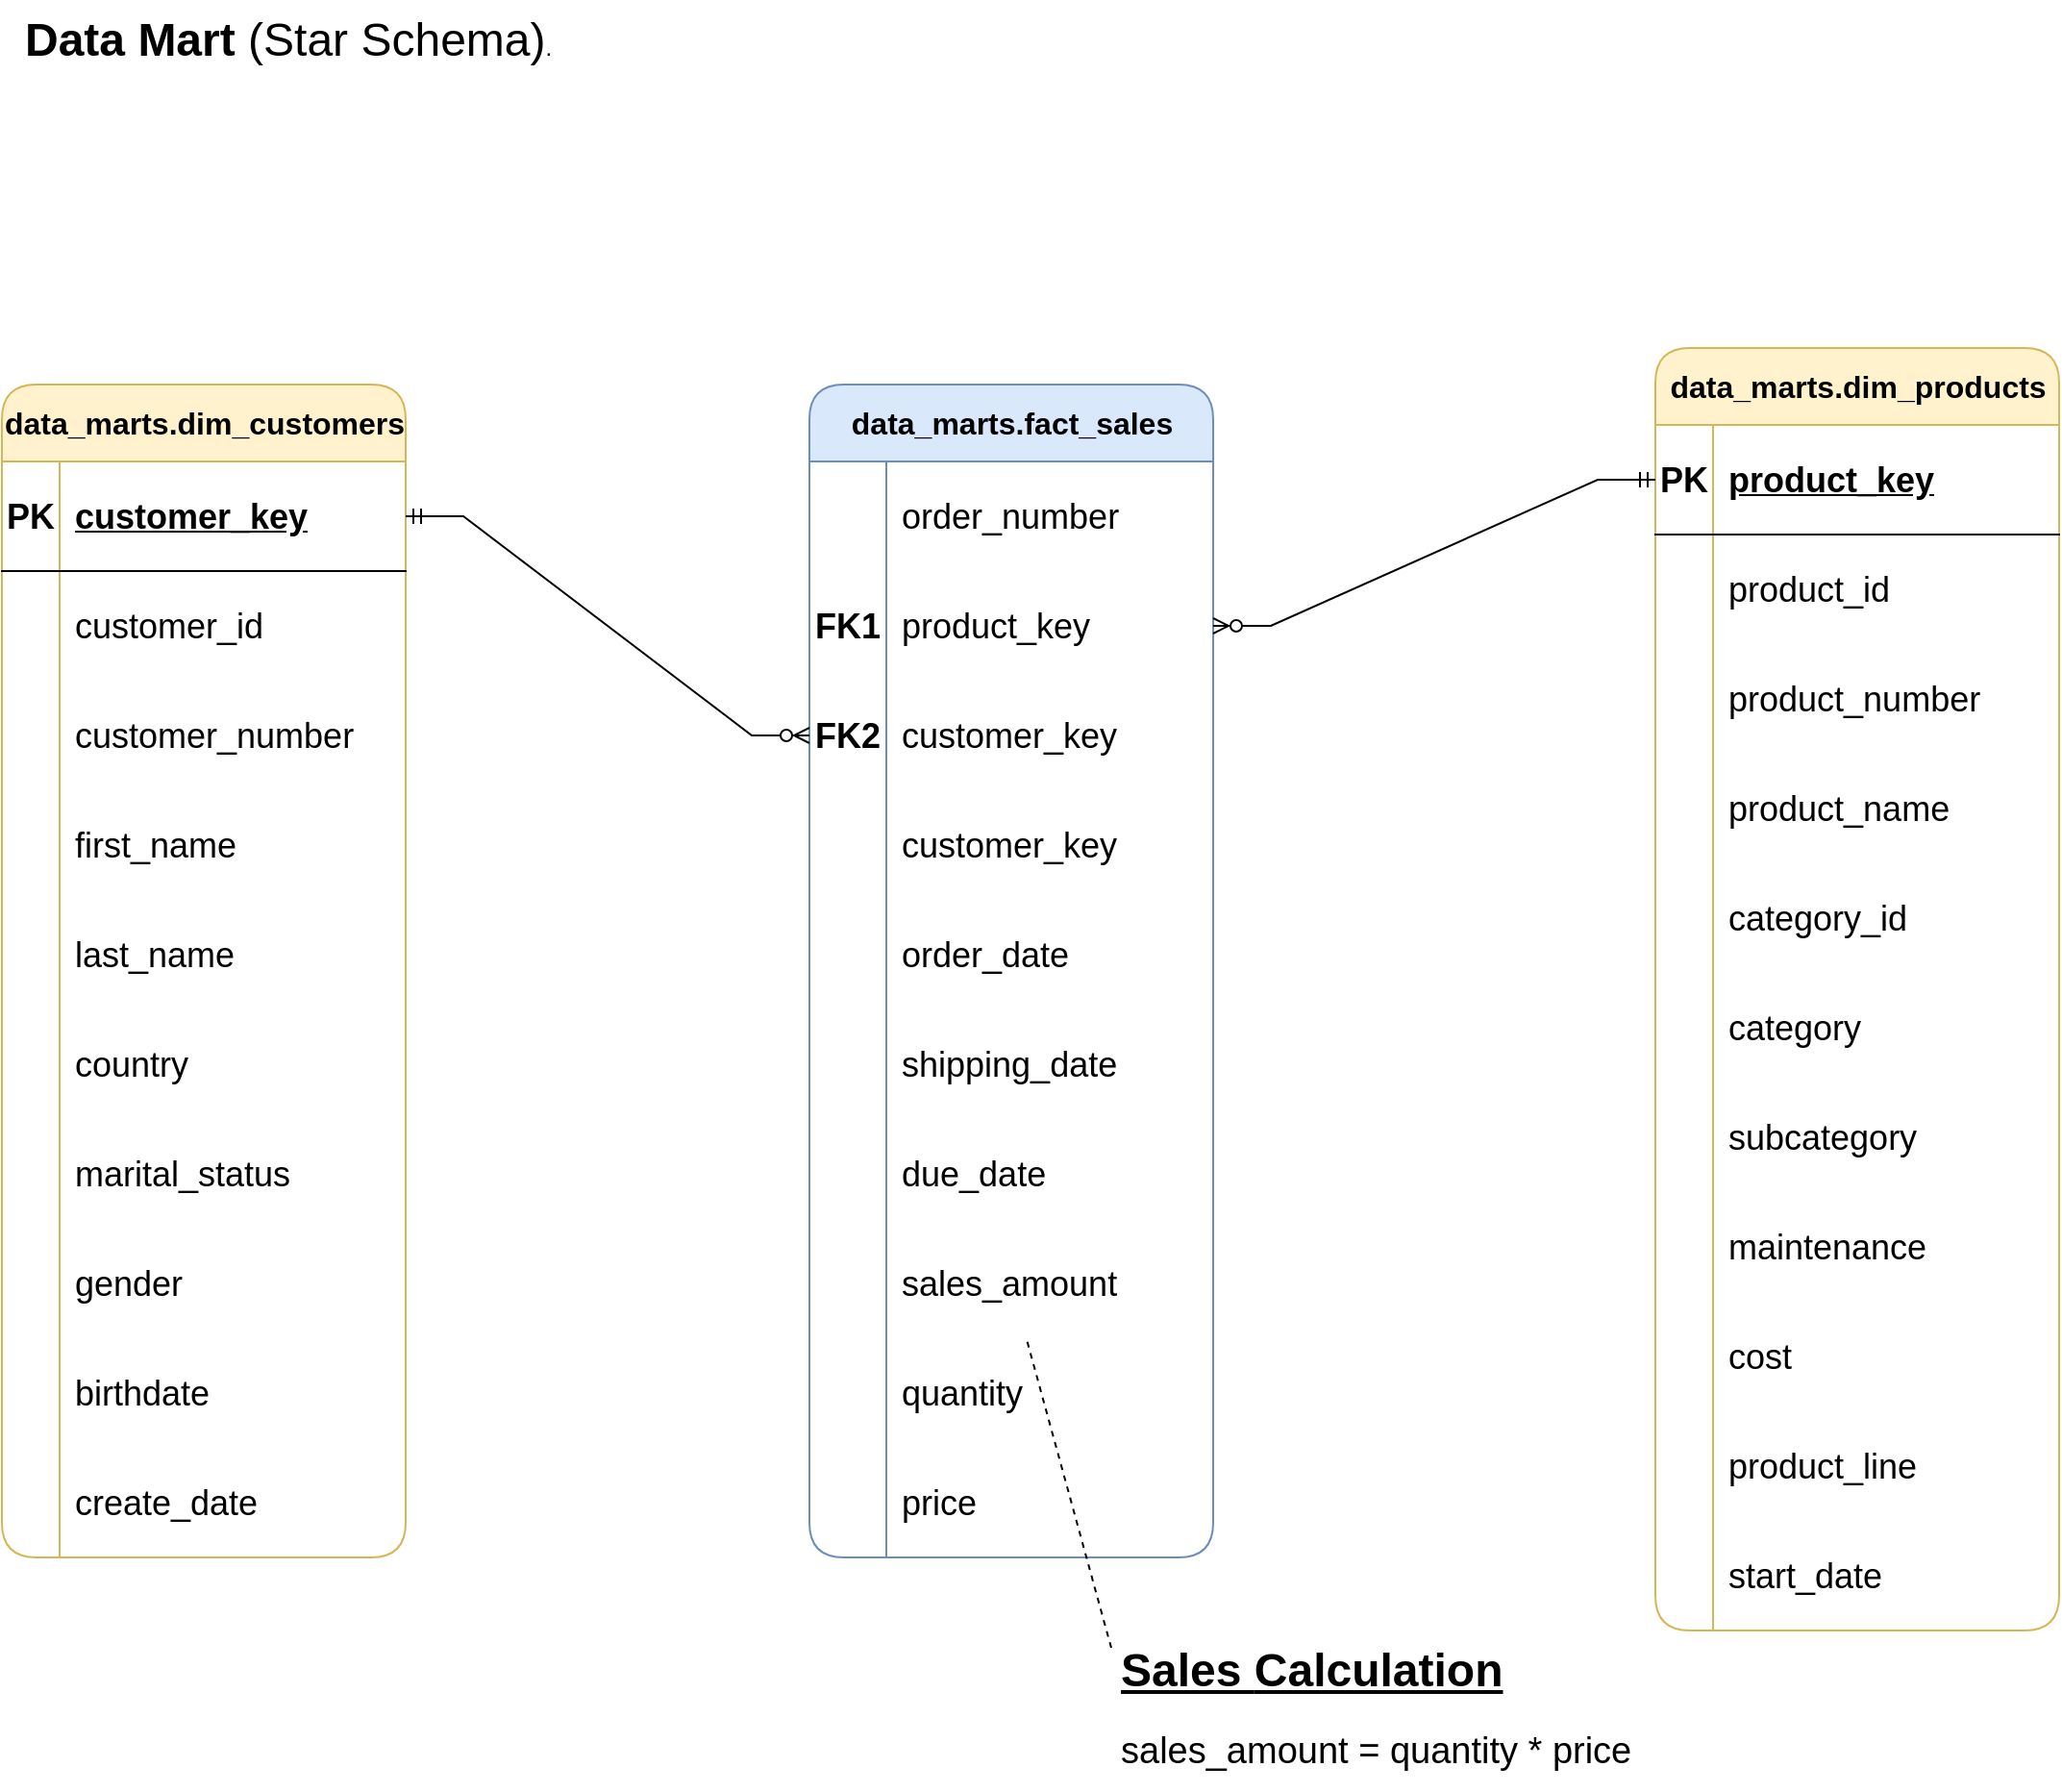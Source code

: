 <mxfile version="28.2.0">
  <diagram name="第 1 页" id="4y46bH7BW1ni8GKpfLSY">
    <mxGraphModel dx="1251" dy="877" grid="1" gridSize="10" guides="1" tooltips="1" connect="1" arrows="1" fold="1" page="1" pageScale="1" pageWidth="827" pageHeight="1169" math="0" shadow="0">
      <root>
        <mxCell id="0" />
        <mxCell id="1" parent="0" />
        <mxCell id="xP0J5QCs3ymMV6g720Ug-1" value="&lt;h1 style=&quot;margin-top: 0px;&quot;&gt;Data Mart &lt;span style=&quot;font-weight: normal;&quot;&gt;(Star Schema)&lt;/span&gt;&lt;span style=&quot;background-color: transparent; color: light-dark(rgb(0, 0, 0), rgb(255, 255, 255)); font-size: 12px; font-weight: normal;&quot;&gt;.&lt;/span&gt;&lt;/h1&gt;" style="text;html=1;whiteSpace=wrap;overflow=hidden;rounded=0;" vertex="1" parent="1">
          <mxGeometry x="100" y="70" width="290" height="40" as="geometry" />
        </mxCell>
        <mxCell id="xP0J5QCs3ymMV6g720Ug-16" value="data_marts.dim_customers" style="shape=table;startSize=40;container=1;collapsible=1;childLayout=tableLayout;fixedRows=1;rowLines=0;fontStyle=1;align=center;resizeLast=1;html=1;fillColor=#fff2cc;strokeColor=#d6b656;rounded=1;fontSize=16;" vertex="1" parent="1">
          <mxGeometry x="90" y="270" width="210" height="610" as="geometry" />
        </mxCell>
        <mxCell id="xP0J5QCs3ymMV6g720Ug-17" value="" style="shape=tableRow;horizontal=0;startSize=0;swimlaneHead=0;swimlaneBody=0;fillColor=none;collapsible=0;dropTarget=0;points=[[0,0.5],[1,0.5]];portConstraint=eastwest;top=0;left=0;right=0;bottom=1;fontSize=18;" vertex="1" parent="xP0J5QCs3ymMV6g720Ug-16">
          <mxGeometry y="40" width="210" height="57" as="geometry" />
        </mxCell>
        <mxCell id="xP0J5QCs3ymMV6g720Ug-18" value="PK" style="shape=partialRectangle;connectable=0;fillColor=none;top=0;left=0;bottom=0;right=0;fontStyle=1;overflow=hidden;whiteSpace=wrap;html=1;fontSize=18;" vertex="1" parent="xP0J5QCs3ymMV6g720Ug-17">
          <mxGeometry width="30" height="57" as="geometry">
            <mxRectangle width="30" height="57" as="alternateBounds" />
          </mxGeometry>
        </mxCell>
        <mxCell id="xP0J5QCs3ymMV6g720Ug-19" value="customer_key" style="shape=partialRectangle;connectable=0;fillColor=none;top=0;left=0;bottom=0;right=0;align=left;spacingLeft=6;fontStyle=5;overflow=hidden;whiteSpace=wrap;html=1;fontSize=18;" vertex="1" parent="xP0J5QCs3ymMV6g720Ug-17">
          <mxGeometry x="30" width="180" height="57" as="geometry">
            <mxRectangle width="180" height="57" as="alternateBounds" />
          </mxGeometry>
        </mxCell>
        <mxCell id="xP0J5QCs3ymMV6g720Ug-20" value="" style="shape=tableRow;horizontal=0;startSize=0;swimlaneHead=0;swimlaneBody=0;fillColor=none;collapsible=0;dropTarget=0;points=[[0,0.5],[1,0.5]];portConstraint=eastwest;top=0;left=0;right=0;bottom=0;fontSize=18;" vertex="1" parent="xP0J5QCs3ymMV6g720Ug-16">
          <mxGeometry y="97" width="210" height="57" as="geometry" />
        </mxCell>
        <mxCell id="xP0J5QCs3ymMV6g720Ug-21" value="" style="shape=partialRectangle;connectable=0;fillColor=none;top=0;left=0;bottom=0;right=0;editable=1;overflow=hidden;whiteSpace=wrap;html=1;fontSize=18;" vertex="1" parent="xP0J5QCs3ymMV6g720Ug-20">
          <mxGeometry width="30" height="57" as="geometry">
            <mxRectangle width="30" height="57" as="alternateBounds" />
          </mxGeometry>
        </mxCell>
        <mxCell id="xP0J5QCs3ymMV6g720Ug-22" value="customer_id" style="shape=partialRectangle;connectable=0;fillColor=none;top=0;left=0;bottom=0;right=0;align=left;spacingLeft=6;overflow=hidden;whiteSpace=wrap;html=1;fontSize=18;" vertex="1" parent="xP0J5QCs3ymMV6g720Ug-20">
          <mxGeometry x="30" width="180" height="57" as="geometry">
            <mxRectangle width="180" height="57" as="alternateBounds" />
          </mxGeometry>
        </mxCell>
        <mxCell id="xP0J5QCs3ymMV6g720Ug-23" value="" style="shape=tableRow;horizontal=0;startSize=0;swimlaneHead=0;swimlaneBody=0;fillColor=none;collapsible=0;dropTarget=0;points=[[0,0.5],[1,0.5]];portConstraint=eastwest;top=0;left=0;right=0;bottom=0;fontSize=18;" vertex="1" parent="xP0J5QCs3ymMV6g720Ug-16">
          <mxGeometry y="154" width="210" height="57" as="geometry" />
        </mxCell>
        <mxCell id="xP0J5QCs3ymMV6g720Ug-24" value="" style="shape=partialRectangle;connectable=0;fillColor=none;top=0;left=0;bottom=0;right=0;editable=1;overflow=hidden;whiteSpace=wrap;html=1;fontSize=18;" vertex="1" parent="xP0J5QCs3ymMV6g720Ug-23">
          <mxGeometry width="30" height="57" as="geometry">
            <mxRectangle width="30" height="57" as="alternateBounds" />
          </mxGeometry>
        </mxCell>
        <mxCell id="xP0J5QCs3ymMV6g720Ug-25" value="customer_number" style="shape=partialRectangle;connectable=0;fillColor=none;top=0;left=0;bottom=0;right=0;align=left;spacingLeft=6;overflow=hidden;whiteSpace=wrap;html=1;fontSize=18;" vertex="1" parent="xP0J5QCs3ymMV6g720Ug-23">
          <mxGeometry x="30" width="180" height="57" as="geometry">
            <mxRectangle width="180" height="57" as="alternateBounds" />
          </mxGeometry>
        </mxCell>
        <mxCell id="xP0J5QCs3ymMV6g720Ug-26" value="" style="shape=tableRow;horizontal=0;startSize=0;swimlaneHead=0;swimlaneBody=0;fillColor=none;collapsible=0;dropTarget=0;points=[[0,0.5],[1,0.5]];portConstraint=eastwest;top=0;left=0;right=0;bottom=0;fontSize=18;" vertex="1" parent="xP0J5QCs3ymMV6g720Ug-16">
          <mxGeometry y="211" width="210" height="57" as="geometry" />
        </mxCell>
        <mxCell id="xP0J5QCs3ymMV6g720Ug-27" value="" style="shape=partialRectangle;connectable=0;fillColor=none;top=0;left=0;bottom=0;right=0;editable=1;overflow=hidden;whiteSpace=wrap;html=1;fontSize=18;" vertex="1" parent="xP0J5QCs3ymMV6g720Ug-26">
          <mxGeometry width="30" height="57" as="geometry">
            <mxRectangle width="30" height="57" as="alternateBounds" />
          </mxGeometry>
        </mxCell>
        <mxCell id="xP0J5QCs3ymMV6g720Ug-28" value="first_name" style="shape=partialRectangle;connectable=0;fillColor=none;top=0;left=0;bottom=0;right=0;align=left;spacingLeft=6;overflow=hidden;whiteSpace=wrap;html=1;fontSize=18;" vertex="1" parent="xP0J5QCs3ymMV6g720Ug-26">
          <mxGeometry x="30" width="180" height="57" as="geometry">
            <mxRectangle width="180" height="57" as="alternateBounds" />
          </mxGeometry>
        </mxCell>
        <mxCell id="xP0J5QCs3ymMV6g720Ug-29" value="" style="shape=tableRow;horizontal=0;startSize=0;swimlaneHead=0;swimlaneBody=0;fillColor=none;collapsible=0;dropTarget=0;points=[[0,0.5],[1,0.5]];portConstraint=eastwest;top=0;left=0;right=0;bottom=0;fontSize=18;" vertex="1" parent="xP0J5QCs3ymMV6g720Ug-16">
          <mxGeometry y="268" width="210" height="57" as="geometry" />
        </mxCell>
        <mxCell id="xP0J5QCs3ymMV6g720Ug-30" value="" style="shape=partialRectangle;connectable=0;fillColor=none;top=0;left=0;bottom=0;right=0;editable=1;overflow=hidden;whiteSpace=wrap;html=1;fontSize=18;" vertex="1" parent="xP0J5QCs3ymMV6g720Ug-29">
          <mxGeometry width="30" height="57" as="geometry">
            <mxRectangle width="30" height="57" as="alternateBounds" />
          </mxGeometry>
        </mxCell>
        <mxCell id="xP0J5QCs3ymMV6g720Ug-31" value="last_name" style="shape=partialRectangle;connectable=0;fillColor=none;top=0;left=0;bottom=0;right=0;align=left;spacingLeft=6;overflow=hidden;whiteSpace=wrap;html=1;fontSize=18;" vertex="1" parent="xP0J5QCs3ymMV6g720Ug-29">
          <mxGeometry x="30" width="180" height="57" as="geometry">
            <mxRectangle width="180" height="57" as="alternateBounds" />
          </mxGeometry>
        </mxCell>
        <mxCell id="xP0J5QCs3ymMV6g720Ug-32" value="" style="shape=tableRow;horizontal=0;startSize=0;swimlaneHead=0;swimlaneBody=0;fillColor=none;collapsible=0;dropTarget=0;points=[[0,0.5],[1,0.5]];portConstraint=eastwest;top=0;left=0;right=0;bottom=0;fontSize=18;" vertex="1" parent="xP0J5QCs3ymMV6g720Ug-16">
          <mxGeometry y="325" width="210" height="57" as="geometry" />
        </mxCell>
        <mxCell id="xP0J5QCs3ymMV6g720Ug-33" value="" style="shape=partialRectangle;connectable=0;fillColor=none;top=0;left=0;bottom=0;right=0;editable=1;overflow=hidden;whiteSpace=wrap;html=1;fontSize=18;" vertex="1" parent="xP0J5QCs3ymMV6g720Ug-32">
          <mxGeometry width="30" height="57" as="geometry">
            <mxRectangle width="30" height="57" as="alternateBounds" />
          </mxGeometry>
        </mxCell>
        <mxCell id="xP0J5QCs3ymMV6g720Ug-34" value="country" style="shape=partialRectangle;connectable=0;fillColor=none;top=0;left=0;bottom=0;right=0;align=left;spacingLeft=6;overflow=hidden;whiteSpace=wrap;html=1;fontSize=18;" vertex="1" parent="xP0J5QCs3ymMV6g720Ug-32">
          <mxGeometry x="30" width="180" height="57" as="geometry">
            <mxRectangle width="180" height="57" as="alternateBounds" />
          </mxGeometry>
        </mxCell>
        <mxCell id="xP0J5QCs3ymMV6g720Ug-35" value="" style="shape=tableRow;horizontal=0;startSize=0;swimlaneHead=0;swimlaneBody=0;fillColor=none;collapsible=0;dropTarget=0;points=[[0,0.5],[1,0.5]];portConstraint=eastwest;top=0;left=0;right=0;bottom=0;fontSize=18;" vertex="1" parent="xP0J5QCs3ymMV6g720Ug-16">
          <mxGeometry y="382" width="210" height="57" as="geometry" />
        </mxCell>
        <mxCell id="xP0J5QCs3ymMV6g720Ug-36" value="" style="shape=partialRectangle;connectable=0;fillColor=none;top=0;left=0;bottom=0;right=0;editable=1;overflow=hidden;whiteSpace=wrap;html=1;fontSize=18;" vertex="1" parent="xP0J5QCs3ymMV6g720Ug-35">
          <mxGeometry width="30" height="57" as="geometry">
            <mxRectangle width="30" height="57" as="alternateBounds" />
          </mxGeometry>
        </mxCell>
        <mxCell id="xP0J5QCs3ymMV6g720Ug-37" value="marital_status" style="shape=partialRectangle;connectable=0;fillColor=none;top=0;left=0;bottom=0;right=0;align=left;spacingLeft=6;overflow=hidden;whiteSpace=wrap;html=1;fontSize=18;" vertex="1" parent="xP0J5QCs3ymMV6g720Ug-35">
          <mxGeometry x="30" width="180" height="57" as="geometry">
            <mxRectangle width="180" height="57" as="alternateBounds" />
          </mxGeometry>
        </mxCell>
        <mxCell id="xP0J5QCs3ymMV6g720Ug-38" value="" style="shape=tableRow;horizontal=0;startSize=0;swimlaneHead=0;swimlaneBody=0;fillColor=none;collapsible=0;dropTarget=0;points=[[0,0.5],[1,0.5]];portConstraint=eastwest;top=0;left=0;right=0;bottom=0;fontSize=18;" vertex="1" parent="xP0J5QCs3ymMV6g720Ug-16">
          <mxGeometry y="439" width="210" height="57" as="geometry" />
        </mxCell>
        <mxCell id="xP0J5QCs3ymMV6g720Ug-39" value="" style="shape=partialRectangle;connectable=0;fillColor=none;top=0;left=0;bottom=0;right=0;editable=1;overflow=hidden;whiteSpace=wrap;html=1;fontSize=18;" vertex="1" parent="xP0J5QCs3ymMV6g720Ug-38">
          <mxGeometry width="30" height="57" as="geometry">
            <mxRectangle width="30" height="57" as="alternateBounds" />
          </mxGeometry>
        </mxCell>
        <mxCell id="xP0J5QCs3ymMV6g720Ug-40" value="gender" style="shape=partialRectangle;connectable=0;fillColor=none;top=0;left=0;bottom=0;right=0;align=left;spacingLeft=6;overflow=hidden;whiteSpace=wrap;html=1;fontSize=18;" vertex="1" parent="xP0J5QCs3ymMV6g720Ug-38">
          <mxGeometry x="30" width="180" height="57" as="geometry">
            <mxRectangle width="180" height="57" as="alternateBounds" />
          </mxGeometry>
        </mxCell>
        <mxCell id="xP0J5QCs3ymMV6g720Ug-41" value="" style="shape=tableRow;horizontal=0;startSize=0;swimlaneHead=0;swimlaneBody=0;fillColor=none;collapsible=0;dropTarget=0;points=[[0,0.5],[1,0.5]];portConstraint=eastwest;top=0;left=0;right=0;bottom=0;fontSize=18;" vertex="1" parent="xP0J5QCs3ymMV6g720Ug-16">
          <mxGeometry y="496" width="210" height="57" as="geometry" />
        </mxCell>
        <mxCell id="xP0J5QCs3ymMV6g720Ug-42" value="" style="shape=partialRectangle;connectable=0;fillColor=none;top=0;left=0;bottom=0;right=0;editable=1;overflow=hidden;whiteSpace=wrap;html=1;fontSize=18;" vertex="1" parent="xP0J5QCs3ymMV6g720Ug-41">
          <mxGeometry width="30" height="57" as="geometry">
            <mxRectangle width="30" height="57" as="alternateBounds" />
          </mxGeometry>
        </mxCell>
        <mxCell id="xP0J5QCs3ymMV6g720Ug-43" value="birthdate" style="shape=partialRectangle;connectable=0;fillColor=none;top=0;left=0;bottom=0;right=0;align=left;spacingLeft=6;overflow=hidden;whiteSpace=wrap;html=1;fontSize=18;" vertex="1" parent="xP0J5QCs3ymMV6g720Ug-41">
          <mxGeometry x="30" width="180" height="57" as="geometry">
            <mxRectangle width="180" height="57" as="alternateBounds" />
          </mxGeometry>
        </mxCell>
        <mxCell id="xP0J5QCs3ymMV6g720Ug-44" value="" style="shape=tableRow;horizontal=0;startSize=0;swimlaneHead=0;swimlaneBody=0;fillColor=none;collapsible=0;dropTarget=0;points=[[0,0.5],[1,0.5]];portConstraint=eastwest;top=0;left=0;right=0;bottom=0;fontSize=18;" vertex="1" parent="xP0J5QCs3ymMV6g720Ug-16">
          <mxGeometry y="553" width="210" height="57" as="geometry" />
        </mxCell>
        <mxCell id="xP0J5QCs3ymMV6g720Ug-45" value="" style="shape=partialRectangle;connectable=0;fillColor=none;top=0;left=0;bottom=0;right=0;editable=1;overflow=hidden;whiteSpace=wrap;html=1;fontSize=18;" vertex="1" parent="xP0J5QCs3ymMV6g720Ug-44">
          <mxGeometry width="30" height="57" as="geometry">
            <mxRectangle width="30" height="57" as="alternateBounds" />
          </mxGeometry>
        </mxCell>
        <mxCell id="xP0J5QCs3ymMV6g720Ug-46" value="create_date" style="shape=partialRectangle;connectable=0;fillColor=none;top=0;left=0;bottom=0;right=0;align=left;spacingLeft=6;overflow=hidden;whiteSpace=wrap;html=1;fontSize=18;" vertex="1" parent="xP0J5QCs3ymMV6g720Ug-44">
          <mxGeometry x="30" width="180" height="57" as="geometry">
            <mxRectangle width="180" height="57" as="alternateBounds" />
          </mxGeometry>
        </mxCell>
        <mxCell id="xP0J5QCs3ymMV6g720Ug-47" value="data_marts.dim_products" style="shape=table;startSize=40;container=1;collapsible=1;childLayout=tableLayout;fixedRows=1;rowLines=0;fontStyle=1;align=center;resizeLast=1;html=1;fillColor=#fff2cc;strokeColor=#d6b656;rounded=1;fontSize=16;" vertex="1" parent="1">
          <mxGeometry x="950" y="251" width="210" height="667" as="geometry" />
        </mxCell>
        <mxCell id="xP0J5QCs3ymMV6g720Ug-48" value="" style="shape=tableRow;horizontal=0;startSize=0;swimlaneHead=0;swimlaneBody=0;fillColor=none;collapsible=0;dropTarget=0;points=[[0,0.5],[1,0.5]];portConstraint=eastwest;top=0;left=0;right=0;bottom=1;fontSize=18;" vertex="1" parent="xP0J5QCs3ymMV6g720Ug-47">
          <mxGeometry y="40" width="210" height="57" as="geometry" />
        </mxCell>
        <mxCell id="xP0J5QCs3ymMV6g720Ug-49" value="PK" style="shape=partialRectangle;connectable=0;fillColor=none;top=0;left=0;bottom=0;right=0;fontStyle=1;overflow=hidden;whiteSpace=wrap;html=1;fontSize=18;" vertex="1" parent="xP0J5QCs3ymMV6g720Ug-48">
          <mxGeometry width="30" height="57" as="geometry">
            <mxRectangle width="30" height="57" as="alternateBounds" />
          </mxGeometry>
        </mxCell>
        <mxCell id="xP0J5QCs3ymMV6g720Ug-50" value="product_key" style="shape=partialRectangle;connectable=0;fillColor=none;top=0;left=0;bottom=0;right=0;align=left;spacingLeft=6;fontStyle=5;overflow=hidden;whiteSpace=wrap;html=1;fontSize=18;" vertex="1" parent="xP0J5QCs3ymMV6g720Ug-48">
          <mxGeometry x="30" width="180" height="57" as="geometry">
            <mxRectangle width="180" height="57" as="alternateBounds" />
          </mxGeometry>
        </mxCell>
        <mxCell id="xP0J5QCs3ymMV6g720Ug-51" value="" style="shape=tableRow;horizontal=0;startSize=0;swimlaneHead=0;swimlaneBody=0;fillColor=none;collapsible=0;dropTarget=0;points=[[0,0.5],[1,0.5]];portConstraint=eastwest;top=0;left=0;right=0;bottom=0;fontSize=18;" vertex="1" parent="xP0J5QCs3ymMV6g720Ug-47">
          <mxGeometry y="97" width="210" height="57" as="geometry" />
        </mxCell>
        <mxCell id="xP0J5QCs3ymMV6g720Ug-52" value="" style="shape=partialRectangle;connectable=0;fillColor=none;top=0;left=0;bottom=0;right=0;editable=1;overflow=hidden;whiteSpace=wrap;html=1;fontSize=18;" vertex="1" parent="xP0J5QCs3ymMV6g720Ug-51">
          <mxGeometry width="30" height="57" as="geometry">
            <mxRectangle width="30" height="57" as="alternateBounds" />
          </mxGeometry>
        </mxCell>
        <mxCell id="xP0J5QCs3ymMV6g720Ug-53" value="product_id" style="shape=partialRectangle;connectable=0;fillColor=none;top=0;left=0;bottom=0;right=0;align=left;spacingLeft=6;overflow=hidden;whiteSpace=wrap;html=1;fontSize=18;" vertex="1" parent="xP0J5QCs3ymMV6g720Ug-51">
          <mxGeometry x="30" width="180" height="57" as="geometry">
            <mxRectangle width="180" height="57" as="alternateBounds" />
          </mxGeometry>
        </mxCell>
        <mxCell id="xP0J5QCs3ymMV6g720Ug-54" value="" style="shape=tableRow;horizontal=0;startSize=0;swimlaneHead=0;swimlaneBody=0;fillColor=none;collapsible=0;dropTarget=0;points=[[0,0.5],[1,0.5]];portConstraint=eastwest;top=0;left=0;right=0;bottom=0;fontSize=18;" vertex="1" parent="xP0J5QCs3ymMV6g720Ug-47">
          <mxGeometry y="154" width="210" height="57" as="geometry" />
        </mxCell>
        <mxCell id="xP0J5QCs3ymMV6g720Ug-55" value="" style="shape=partialRectangle;connectable=0;fillColor=none;top=0;left=0;bottom=0;right=0;editable=1;overflow=hidden;whiteSpace=wrap;html=1;fontSize=18;" vertex="1" parent="xP0J5QCs3ymMV6g720Ug-54">
          <mxGeometry width="30" height="57" as="geometry">
            <mxRectangle width="30" height="57" as="alternateBounds" />
          </mxGeometry>
        </mxCell>
        <mxCell id="xP0J5QCs3ymMV6g720Ug-56" value="product_number" style="shape=partialRectangle;connectable=0;fillColor=none;top=0;left=0;bottom=0;right=0;align=left;spacingLeft=6;overflow=hidden;whiteSpace=wrap;html=1;fontSize=18;" vertex="1" parent="xP0J5QCs3ymMV6g720Ug-54">
          <mxGeometry x="30" width="180" height="57" as="geometry">
            <mxRectangle width="180" height="57" as="alternateBounds" />
          </mxGeometry>
        </mxCell>
        <mxCell id="xP0J5QCs3ymMV6g720Ug-57" value="" style="shape=tableRow;horizontal=0;startSize=0;swimlaneHead=0;swimlaneBody=0;fillColor=none;collapsible=0;dropTarget=0;points=[[0,0.5],[1,0.5]];portConstraint=eastwest;top=0;left=0;right=0;bottom=0;fontSize=18;" vertex="1" parent="xP0J5QCs3ymMV6g720Ug-47">
          <mxGeometry y="211" width="210" height="57" as="geometry" />
        </mxCell>
        <mxCell id="xP0J5QCs3ymMV6g720Ug-58" value="" style="shape=partialRectangle;connectable=0;fillColor=none;top=0;left=0;bottom=0;right=0;editable=1;overflow=hidden;whiteSpace=wrap;html=1;fontSize=18;" vertex="1" parent="xP0J5QCs3ymMV6g720Ug-57">
          <mxGeometry width="30" height="57" as="geometry">
            <mxRectangle width="30" height="57" as="alternateBounds" />
          </mxGeometry>
        </mxCell>
        <mxCell id="xP0J5QCs3ymMV6g720Ug-59" value="product_name" style="shape=partialRectangle;connectable=0;fillColor=none;top=0;left=0;bottom=0;right=0;align=left;spacingLeft=6;overflow=hidden;whiteSpace=wrap;html=1;fontSize=18;" vertex="1" parent="xP0J5QCs3ymMV6g720Ug-57">
          <mxGeometry x="30" width="180" height="57" as="geometry">
            <mxRectangle width="180" height="57" as="alternateBounds" />
          </mxGeometry>
        </mxCell>
        <mxCell id="xP0J5QCs3ymMV6g720Ug-60" value="" style="shape=tableRow;horizontal=0;startSize=0;swimlaneHead=0;swimlaneBody=0;fillColor=none;collapsible=0;dropTarget=0;points=[[0,0.5],[1,0.5]];portConstraint=eastwest;top=0;left=0;right=0;bottom=0;fontSize=18;" vertex="1" parent="xP0J5QCs3ymMV6g720Ug-47">
          <mxGeometry y="268" width="210" height="57" as="geometry" />
        </mxCell>
        <mxCell id="xP0J5QCs3ymMV6g720Ug-61" value="" style="shape=partialRectangle;connectable=0;fillColor=none;top=0;left=0;bottom=0;right=0;editable=1;overflow=hidden;whiteSpace=wrap;html=1;fontSize=18;" vertex="1" parent="xP0J5QCs3ymMV6g720Ug-60">
          <mxGeometry width="30" height="57" as="geometry">
            <mxRectangle width="30" height="57" as="alternateBounds" />
          </mxGeometry>
        </mxCell>
        <mxCell id="xP0J5QCs3ymMV6g720Ug-62" value="category_id" style="shape=partialRectangle;connectable=0;fillColor=none;top=0;left=0;bottom=0;right=0;align=left;spacingLeft=6;overflow=hidden;whiteSpace=wrap;html=1;fontSize=18;" vertex="1" parent="xP0J5QCs3ymMV6g720Ug-60">
          <mxGeometry x="30" width="180" height="57" as="geometry">
            <mxRectangle width="180" height="57" as="alternateBounds" />
          </mxGeometry>
        </mxCell>
        <mxCell id="xP0J5QCs3ymMV6g720Ug-63" value="" style="shape=tableRow;horizontal=0;startSize=0;swimlaneHead=0;swimlaneBody=0;fillColor=none;collapsible=0;dropTarget=0;points=[[0,0.5],[1,0.5]];portConstraint=eastwest;top=0;left=0;right=0;bottom=0;fontSize=18;" vertex="1" parent="xP0J5QCs3ymMV6g720Ug-47">
          <mxGeometry y="325" width="210" height="57" as="geometry" />
        </mxCell>
        <mxCell id="xP0J5QCs3ymMV6g720Ug-64" value="" style="shape=partialRectangle;connectable=0;fillColor=none;top=0;left=0;bottom=0;right=0;editable=1;overflow=hidden;whiteSpace=wrap;html=1;fontSize=18;" vertex="1" parent="xP0J5QCs3ymMV6g720Ug-63">
          <mxGeometry width="30" height="57" as="geometry">
            <mxRectangle width="30" height="57" as="alternateBounds" />
          </mxGeometry>
        </mxCell>
        <mxCell id="xP0J5QCs3ymMV6g720Ug-65" value="category" style="shape=partialRectangle;connectable=0;fillColor=none;top=0;left=0;bottom=0;right=0;align=left;spacingLeft=6;overflow=hidden;whiteSpace=wrap;html=1;fontSize=18;" vertex="1" parent="xP0J5QCs3ymMV6g720Ug-63">
          <mxGeometry x="30" width="180" height="57" as="geometry">
            <mxRectangle width="180" height="57" as="alternateBounds" />
          </mxGeometry>
        </mxCell>
        <mxCell id="xP0J5QCs3ymMV6g720Ug-66" value="" style="shape=tableRow;horizontal=0;startSize=0;swimlaneHead=0;swimlaneBody=0;fillColor=none;collapsible=0;dropTarget=0;points=[[0,0.5],[1,0.5]];portConstraint=eastwest;top=0;left=0;right=0;bottom=0;fontSize=18;" vertex="1" parent="xP0J5QCs3ymMV6g720Ug-47">
          <mxGeometry y="382" width="210" height="57" as="geometry" />
        </mxCell>
        <mxCell id="xP0J5QCs3ymMV6g720Ug-67" value="" style="shape=partialRectangle;connectable=0;fillColor=none;top=0;left=0;bottom=0;right=0;editable=1;overflow=hidden;whiteSpace=wrap;html=1;fontSize=18;" vertex="1" parent="xP0J5QCs3ymMV6g720Ug-66">
          <mxGeometry width="30" height="57" as="geometry">
            <mxRectangle width="30" height="57" as="alternateBounds" />
          </mxGeometry>
        </mxCell>
        <mxCell id="xP0J5QCs3ymMV6g720Ug-68" value="subcategory" style="shape=partialRectangle;connectable=0;fillColor=none;top=0;left=0;bottom=0;right=0;align=left;spacingLeft=6;overflow=hidden;whiteSpace=wrap;html=1;fontSize=18;" vertex="1" parent="xP0J5QCs3ymMV6g720Ug-66">
          <mxGeometry x="30" width="180" height="57" as="geometry">
            <mxRectangle width="180" height="57" as="alternateBounds" />
          </mxGeometry>
        </mxCell>
        <mxCell id="xP0J5QCs3ymMV6g720Ug-69" value="" style="shape=tableRow;horizontal=0;startSize=0;swimlaneHead=0;swimlaneBody=0;fillColor=none;collapsible=0;dropTarget=0;points=[[0,0.5],[1,0.5]];portConstraint=eastwest;top=0;left=0;right=0;bottom=0;fontSize=18;" vertex="1" parent="xP0J5QCs3ymMV6g720Ug-47">
          <mxGeometry y="439" width="210" height="57" as="geometry" />
        </mxCell>
        <mxCell id="xP0J5QCs3ymMV6g720Ug-70" value="" style="shape=partialRectangle;connectable=0;fillColor=none;top=0;left=0;bottom=0;right=0;editable=1;overflow=hidden;whiteSpace=wrap;html=1;fontSize=18;" vertex="1" parent="xP0J5QCs3ymMV6g720Ug-69">
          <mxGeometry width="30" height="57" as="geometry">
            <mxRectangle width="30" height="57" as="alternateBounds" />
          </mxGeometry>
        </mxCell>
        <mxCell id="xP0J5QCs3ymMV6g720Ug-71" value="maintenance" style="shape=partialRectangle;connectable=0;fillColor=none;top=0;left=0;bottom=0;right=0;align=left;spacingLeft=6;overflow=hidden;whiteSpace=wrap;html=1;fontSize=18;" vertex="1" parent="xP0J5QCs3ymMV6g720Ug-69">
          <mxGeometry x="30" width="180" height="57" as="geometry">
            <mxRectangle width="180" height="57" as="alternateBounds" />
          </mxGeometry>
        </mxCell>
        <mxCell id="xP0J5QCs3ymMV6g720Ug-72" value="" style="shape=tableRow;horizontal=0;startSize=0;swimlaneHead=0;swimlaneBody=0;fillColor=none;collapsible=0;dropTarget=0;points=[[0,0.5],[1,0.5]];portConstraint=eastwest;top=0;left=0;right=0;bottom=0;fontSize=18;" vertex="1" parent="xP0J5QCs3ymMV6g720Ug-47">
          <mxGeometry y="496" width="210" height="57" as="geometry" />
        </mxCell>
        <mxCell id="xP0J5QCs3ymMV6g720Ug-73" value="" style="shape=partialRectangle;connectable=0;fillColor=none;top=0;left=0;bottom=0;right=0;editable=1;overflow=hidden;whiteSpace=wrap;html=1;fontSize=18;" vertex="1" parent="xP0J5QCs3ymMV6g720Ug-72">
          <mxGeometry width="30" height="57" as="geometry">
            <mxRectangle width="30" height="57" as="alternateBounds" />
          </mxGeometry>
        </mxCell>
        <mxCell id="xP0J5QCs3ymMV6g720Ug-74" value="cost" style="shape=partialRectangle;connectable=0;fillColor=none;top=0;left=0;bottom=0;right=0;align=left;spacingLeft=6;overflow=hidden;whiteSpace=wrap;html=1;fontSize=18;" vertex="1" parent="xP0J5QCs3ymMV6g720Ug-72">
          <mxGeometry x="30" width="180" height="57" as="geometry">
            <mxRectangle width="180" height="57" as="alternateBounds" />
          </mxGeometry>
        </mxCell>
        <mxCell id="xP0J5QCs3ymMV6g720Ug-75" value="" style="shape=tableRow;horizontal=0;startSize=0;swimlaneHead=0;swimlaneBody=0;fillColor=none;collapsible=0;dropTarget=0;points=[[0,0.5],[1,0.5]];portConstraint=eastwest;top=0;left=0;right=0;bottom=0;fontSize=18;" vertex="1" parent="xP0J5QCs3ymMV6g720Ug-47">
          <mxGeometry y="553" width="210" height="57" as="geometry" />
        </mxCell>
        <mxCell id="xP0J5QCs3ymMV6g720Ug-76" value="" style="shape=partialRectangle;connectable=0;fillColor=none;top=0;left=0;bottom=0;right=0;editable=1;overflow=hidden;whiteSpace=wrap;html=1;fontSize=18;" vertex="1" parent="xP0J5QCs3ymMV6g720Ug-75">
          <mxGeometry width="30" height="57" as="geometry">
            <mxRectangle width="30" height="57" as="alternateBounds" />
          </mxGeometry>
        </mxCell>
        <mxCell id="xP0J5QCs3ymMV6g720Ug-77" value="product_line" style="shape=partialRectangle;connectable=0;fillColor=none;top=0;left=0;bottom=0;right=0;align=left;spacingLeft=6;overflow=hidden;whiteSpace=wrap;html=1;fontSize=18;" vertex="1" parent="xP0J5QCs3ymMV6g720Ug-75">
          <mxGeometry x="30" width="180" height="57" as="geometry">
            <mxRectangle width="180" height="57" as="alternateBounds" />
          </mxGeometry>
        </mxCell>
        <mxCell id="xP0J5QCs3ymMV6g720Ug-109" value="" style="shape=tableRow;horizontal=0;startSize=0;swimlaneHead=0;swimlaneBody=0;fillColor=none;collapsible=0;dropTarget=0;points=[[0,0.5],[1,0.5]];portConstraint=eastwest;top=0;left=0;right=0;bottom=0;fontSize=18;" vertex="1" parent="xP0J5QCs3ymMV6g720Ug-47">
          <mxGeometry y="610" width="210" height="57" as="geometry" />
        </mxCell>
        <mxCell id="xP0J5QCs3ymMV6g720Ug-110" value="" style="shape=partialRectangle;connectable=0;fillColor=none;top=0;left=0;bottom=0;right=0;editable=1;overflow=hidden;whiteSpace=wrap;html=1;fontSize=18;" vertex="1" parent="xP0J5QCs3ymMV6g720Ug-109">
          <mxGeometry width="30" height="57" as="geometry">
            <mxRectangle width="30" height="57" as="alternateBounds" />
          </mxGeometry>
        </mxCell>
        <mxCell id="xP0J5QCs3ymMV6g720Ug-111" value="start_date" style="shape=partialRectangle;connectable=0;fillColor=none;top=0;left=0;bottom=0;right=0;align=left;spacingLeft=6;overflow=hidden;whiteSpace=wrap;html=1;fontSize=18;" vertex="1" parent="xP0J5QCs3ymMV6g720Ug-109">
          <mxGeometry x="30" width="180" height="57" as="geometry">
            <mxRectangle width="180" height="57" as="alternateBounds" />
          </mxGeometry>
        </mxCell>
        <mxCell id="xP0J5QCs3ymMV6g720Ug-112" value="data_marts.fact_sales" style="shape=table;startSize=40;container=1;collapsible=1;childLayout=tableLayout;fixedRows=1;rowLines=0;fontStyle=1;align=center;resizeLast=1;html=1;fillColor=#dae8fc;strokeColor=#6c8ebf;rounded=1;fontSize=16;" vertex="1" parent="1">
          <mxGeometry x="510" y="270" width="210" height="610" as="geometry" />
        </mxCell>
        <mxCell id="xP0J5QCs3ymMV6g720Ug-116" value="" style="shape=tableRow;horizontal=0;startSize=0;swimlaneHead=0;swimlaneBody=0;fillColor=none;collapsible=0;dropTarget=0;points=[[0,0.5],[1,0.5]];portConstraint=eastwest;top=0;left=0;right=0;bottom=0;fontSize=18;" vertex="1" parent="xP0J5QCs3ymMV6g720Ug-112">
          <mxGeometry y="40" width="210" height="57" as="geometry" />
        </mxCell>
        <mxCell id="xP0J5QCs3ymMV6g720Ug-117" value="" style="shape=partialRectangle;connectable=0;fillColor=none;top=0;left=0;bottom=0;right=0;editable=1;overflow=hidden;whiteSpace=wrap;html=1;fontSize=18;" vertex="1" parent="xP0J5QCs3ymMV6g720Ug-116">
          <mxGeometry width="40" height="57" as="geometry">
            <mxRectangle width="40" height="57" as="alternateBounds" />
          </mxGeometry>
        </mxCell>
        <mxCell id="xP0J5QCs3ymMV6g720Ug-118" value="order_number" style="shape=partialRectangle;connectable=0;fillColor=none;top=0;left=0;bottom=0;right=0;align=left;spacingLeft=6;overflow=hidden;whiteSpace=wrap;html=1;fontSize=18;" vertex="1" parent="xP0J5QCs3ymMV6g720Ug-116">
          <mxGeometry x="40" width="170" height="57" as="geometry">
            <mxRectangle width="170" height="57" as="alternateBounds" />
          </mxGeometry>
        </mxCell>
        <mxCell id="xP0J5QCs3ymMV6g720Ug-146" value="" style="shape=tableRow;horizontal=0;startSize=0;swimlaneHead=0;swimlaneBody=0;fillColor=none;collapsible=0;dropTarget=0;points=[[0,0.5],[1,0.5]];portConstraint=eastwest;top=0;left=0;right=0;bottom=0;fontSize=18;" vertex="1" parent="xP0J5QCs3ymMV6g720Ug-112">
          <mxGeometry y="97" width="210" height="57" as="geometry" />
        </mxCell>
        <mxCell id="xP0J5QCs3ymMV6g720Ug-147" value="FK1" style="shape=partialRectangle;connectable=0;fillColor=none;top=0;left=0;bottom=0;right=0;editable=1;overflow=hidden;whiteSpace=wrap;html=1;fontSize=18;fontStyle=1" vertex="1" parent="xP0J5QCs3ymMV6g720Ug-146">
          <mxGeometry width="40" height="57" as="geometry">
            <mxRectangle width="40" height="57" as="alternateBounds" />
          </mxGeometry>
        </mxCell>
        <mxCell id="xP0J5QCs3ymMV6g720Ug-148" value="product_key" style="shape=partialRectangle;connectable=0;fillColor=none;top=0;left=0;bottom=0;right=0;align=left;spacingLeft=6;overflow=hidden;whiteSpace=wrap;html=1;fontSize=18;" vertex="1" parent="xP0J5QCs3ymMV6g720Ug-146">
          <mxGeometry x="40" width="170" height="57" as="geometry">
            <mxRectangle width="170" height="57" as="alternateBounds" />
          </mxGeometry>
        </mxCell>
        <mxCell id="xP0J5QCs3ymMV6g720Ug-119" value="" style="shape=tableRow;horizontal=0;startSize=0;swimlaneHead=0;swimlaneBody=0;fillColor=none;collapsible=0;dropTarget=0;points=[[0,0.5],[1,0.5]];portConstraint=eastwest;top=0;left=0;right=0;bottom=0;fontSize=18;" vertex="1" parent="xP0J5QCs3ymMV6g720Ug-112">
          <mxGeometry y="154" width="210" height="57" as="geometry" />
        </mxCell>
        <mxCell id="xP0J5QCs3ymMV6g720Ug-120" value="FK2" style="shape=partialRectangle;connectable=0;fillColor=none;top=0;left=0;bottom=0;right=0;editable=1;overflow=hidden;whiteSpace=wrap;html=1;fontSize=18;fontStyle=1" vertex="1" parent="xP0J5QCs3ymMV6g720Ug-119">
          <mxGeometry width="40" height="57" as="geometry">
            <mxRectangle width="40" height="57" as="alternateBounds" />
          </mxGeometry>
        </mxCell>
        <mxCell id="xP0J5QCs3ymMV6g720Ug-121" value="customer_key" style="shape=partialRectangle;connectable=0;fillColor=none;top=0;left=0;bottom=0;right=0;align=left;spacingLeft=6;overflow=hidden;whiteSpace=wrap;html=1;fontSize=18;" vertex="1" parent="xP0J5QCs3ymMV6g720Ug-119">
          <mxGeometry x="40" width="170" height="57" as="geometry">
            <mxRectangle width="170" height="57" as="alternateBounds" />
          </mxGeometry>
        </mxCell>
        <mxCell id="xP0J5QCs3ymMV6g720Ug-149" value="" style="shape=tableRow;horizontal=0;startSize=0;swimlaneHead=0;swimlaneBody=0;fillColor=none;collapsible=0;dropTarget=0;points=[[0,0.5],[1,0.5]];portConstraint=eastwest;top=0;left=0;right=0;bottom=0;fontSize=18;" vertex="1" parent="xP0J5QCs3ymMV6g720Ug-112">
          <mxGeometry y="211" width="210" height="57" as="geometry" />
        </mxCell>
        <mxCell id="xP0J5QCs3ymMV6g720Ug-150" value="" style="shape=partialRectangle;connectable=0;fillColor=none;top=0;left=0;bottom=0;right=0;editable=1;overflow=hidden;whiteSpace=wrap;html=1;fontSize=18;" vertex="1" parent="xP0J5QCs3ymMV6g720Ug-149">
          <mxGeometry width="40" height="57" as="geometry">
            <mxRectangle width="40" height="57" as="alternateBounds" />
          </mxGeometry>
        </mxCell>
        <mxCell id="xP0J5QCs3ymMV6g720Ug-151" value="customer_key" style="shape=partialRectangle;connectable=0;fillColor=none;top=0;left=0;bottom=0;right=0;align=left;spacingLeft=6;overflow=hidden;whiteSpace=wrap;html=1;fontSize=18;" vertex="1" parent="xP0J5QCs3ymMV6g720Ug-149">
          <mxGeometry x="40" width="170" height="57" as="geometry">
            <mxRectangle width="170" height="57" as="alternateBounds" />
          </mxGeometry>
        </mxCell>
        <mxCell id="xP0J5QCs3ymMV6g720Ug-122" value="" style="shape=tableRow;horizontal=0;startSize=0;swimlaneHead=0;swimlaneBody=0;fillColor=none;collapsible=0;dropTarget=0;points=[[0,0.5],[1,0.5]];portConstraint=eastwest;top=0;left=0;right=0;bottom=0;fontSize=18;" vertex="1" parent="xP0J5QCs3ymMV6g720Ug-112">
          <mxGeometry y="268" width="210" height="57" as="geometry" />
        </mxCell>
        <mxCell id="xP0J5QCs3ymMV6g720Ug-123" value="" style="shape=partialRectangle;connectable=0;fillColor=none;top=0;left=0;bottom=0;right=0;editable=1;overflow=hidden;whiteSpace=wrap;html=1;fontSize=18;" vertex="1" parent="xP0J5QCs3ymMV6g720Ug-122">
          <mxGeometry width="40" height="57" as="geometry">
            <mxRectangle width="40" height="57" as="alternateBounds" />
          </mxGeometry>
        </mxCell>
        <mxCell id="xP0J5QCs3ymMV6g720Ug-124" value="order_date" style="shape=partialRectangle;connectable=0;fillColor=none;top=0;left=0;bottom=0;right=0;align=left;spacingLeft=6;overflow=hidden;whiteSpace=wrap;html=1;fontSize=18;" vertex="1" parent="xP0J5QCs3ymMV6g720Ug-122">
          <mxGeometry x="40" width="170" height="57" as="geometry">
            <mxRectangle width="170" height="57" as="alternateBounds" />
          </mxGeometry>
        </mxCell>
        <mxCell id="xP0J5QCs3ymMV6g720Ug-125" value="" style="shape=tableRow;horizontal=0;startSize=0;swimlaneHead=0;swimlaneBody=0;fillColor=none;collapsible=0;dropTarget=0;points=[[0,0.5],[1,0.5]];portConstraint=eastwest;top=0;left=0;right=0;bottom=0;fontSize=18;" vertex="1" parent="xP0J5QCs3ymMV6g720Ug-112">
          <mxGeometry y="325" width="210" height="57" as="geometry" />
        </mxCell>
        <mxCell id="xP0J5QCs3ymMV6g720Ug-126" value="" style="shape=partialRectangle;connectable=0;fillColor=none;top=0;left=0;bottom=0;right=0;editable=1;overflow=hidden;whiteSpace=wrap;html=1;fontSize=18;" vertex="1" parent="xP0J5QCs3ymMV6g720Ug-125">
          <mxGeometry width="40" height="57" as="geometry">
            <mxRectangle width="40" height="57" as="alternateBounds" />
          </mxGeometry>
        </mxCell>
        <mxCell id="xP0J5QCs3ymMV6g720Ug-127" value="shipping_date" style="shape=partialRectangle;connectable=0;fillColor=none;top=0;left=0;bottom=0;right=0;align=left;spacingLeft=6;overflow=hidden;whiteSpace=wrap;html=1;fontSize=18;" vertex="1" parent="xP0J5QCs3ymMV6g720Ug-125">
          <mxGeometry x="40" width="170" height="57" as="geometry">
            <mxRectangle width="170" height="57" as="alternateBounds" />
          </mxGeometry>
        </mxCell>
        <mxCell id="xP0J5QCs3ymMV6g720Ug-128" value="" style="shape=tableRow;horizontal=0;startSize=0;swimlaneHead=0;swimlaneBody=0;fillColor=none;collapsible=0;dropTarget=0;points=[[0,0.5],[1,0.5]];portConstraint=eastwest;top=0;left=0;right=0;bottom=0;fontSize=18;" vertex="1" parent="xP0J5QCs3ymMV6g720Ug-112">
          <mxGeometry y="382" width="210" height="57" as="geometry" />
        </mxCell>
        <mxCell id="xP0J5QCs3ymMV6g720Ug-129" value="" style="shape=partialRectangle;connectable=0;fillColor=none;top=0;left=0;bottom=0;right=0;editable=1;overflow=hidden;whiteSpace=wrap;html=1;fontSize=18;" vertex="1" parent="xP0J5QCs3ymMV6g720Ug-128">
          <mxGeometry width="40" height="57" as="geometry">
            <mxRectangle width="40" height="57" as="alternateBounds" />
          </mxGeometry>
        </mxCell>
        <mxCell id="xP0J5QCs3ymMV6g720Ug-130" value="due_date" style="shape=partialRectangle;connectable=0;fillColor=none;top=0;left=0;bottom=0;right=0;align=left;spacingLeft=6;overflow=hidden;whiteSpace=wrap;html=1;fontSize=18;" vertex="1" parent="xP0J5QCs3ymMV6g720Ug-128">
          <mxGeometry x="40" width="170" height="57" as="geometry">
            <mxRectangle width="170" height="57" as="alternateBounds" />
          </mxGeometry>
        </mxCell>
        <mxCell id="xP0J5QCs3ymMV6g720Ug-131" value="" style="shape=tableRow;horizontal=0;startSize=0;swimlaneHead=0;swimlaneBody=0;fillColor=none;collapsible=0;dropTarget=0;points=[[0,0.5],[1,0.5]];portConstraint=eastwest;top=0;left=0;right=0;bottom=0;fontSize=18;" vertex="1" parent="xP0J5QCs3ymMV6g720Ug-112">
          <mxGeometry y="439" width="210" height="57" as="geometry" />
        </mxCell>
        <mxCell id="xP0J5QCs3ymMV6g720Ug-132" value="" style="shape=partialRectangle;connectable=0;fillColor=none;top=0;left=0;bottom=0;right=0;editable=1;overflow=hidden;whiteSpace=wrap;html=1;fontSize=18;" vertex="1" parent="xP0J5QCs3ymMV6g720Ug-131">
          <mxGeometry width="40" height="57" as="geometry">
            <mxRectangle width="40" height="57" as="alternateBounds" />
          </mxGeometry>
        </mxCell>
        <mxCell id="xP0J5QCs3ymMV6g720Ug-133" value="sales_amount" style="shape=partialRectangle;connectable=0;fillColor=none;top=0;left=0;bottom=0;right=0;align=left;spacingLeft=6;overflow=hidden;whiteSpace=wrap;html=1;fontSize=18;" vertex="1" parent="xP0J5QCs3ymMV6g720Ug-131">
          <mxGeometry x="40" width="170" height="57" as="geometry">
            <mxRectangle width="170" height="57" as="alternateBounds" />
          </mxGeometry>
        </mxCell>
        <mxCell id="xP0J5QCs3ymMV6g720Ug-134" value="" style="shape=tableRow;horizontal=0;startSize=0;swimlaneHead=0;swimlaneBody=0;fillColor=none;collapsible=0;dropTarget=0;points=[[0,0.5],[1,0.5]];portConstraint=eastwest;top=0;left=0;right=0;bottom=0;fontSize=18;" vertex="1" parent="xP0J5QCs3ymMV6g720Ug-112">
          <mxGeometry y="496" width="210" height="57" as="geometry" />
        </mxCell>
        <mxCell id="xP0J5QCs3ymMV6g720Ug-135" value="" style="shape=partialRectangle;connectable=0;fillColor=none;top=0;left=0;bottom=0;right=0;editable=1;overflow=hidden;whiteSpace=wrap;html=1;fontSize=18;" vertex="1" parent="xP0J5QCs3ymMV6g720Ug-134">
          <mxGeometry width="40" height="57" as="geometry">
            <mxRectangle width="40" height="57" as="alternateBounds" />
          </mxGeometry>
        </mxCell>
        <mxCell id="xP0J5QCs3ymMV6g720Ug-136" value="quantity" style="shape=partialRectangle;connectable=0;fillColor=none;top=0;left=0;bottom=0;right=0;align=left;spacingLeft=6;overflow=hidden;whiteSpace=wrap;html=1;fontSize=18;" vertex="1" parent="xP0J5QCs3ymMV6g720Ug-134">
          <mxGeometry x="40" width="170" height="57" as="geometry">
            <mxRectangle width="170" height="57" as="alternateBounds" />
          </mxGeometry>
        </mxCell>
        <mxCell id="xP0J5QCs3ymMV6g720Ug-137" value="" style="shape=tableRow;horizontal=0;startSize=0;swimlaneHead=0;swimlaneBody=0;fillColor=none;collapsible=0;dropTarget=0;points=[[0,0.5],[1,0.5]];portConstraint=eastwest;top=0;left=0;right=0;bottom=0;fontSize=18;" vertex="1" parent="xP0J5QCs3ymMV6g720Ug-112">
          <mxGeometry y="553" width="210" height="57" as="geometry" />
        </mxCell>
        <mxCell id="xP0J5QCs3ymMV6g720Ug-138" value="" style="shape=partialRectangle;connectable=0;fillColor=none;top=0;left=0;bottom=0;right=0;editable=1;overflow=hidden;whiteSpace=wrap;html=1;fontSize=18;" vertex="1" parent="xP0J5QCs3ymMV6g720Ug-137">
          <mxGeometry width="40" height="57" as="geometry">
            <mxRectangle width="40" height="57" as="alternateBounds" />
          </mxGeometry>
        </mxCell>
        <mxCell id="xP0J5QCs3ymMV6g720Ug-139" value="price" style="shape=partialRectangle;connectable=0;fillColor=none;top=0;left=0;bottom=0;right=0;align=left;spacingLeft=6;overflow=hidden;whiteSpace=wrap;html=1;fontSize=18;" vertex="1" parent="xP0J5QCs3ymMV6g720Ug-137">
          <mxGeometry x="40" width="170" height="57" as="geometry">
            <mxRectangle width="170" height="57" as="alternateBounds" />
          </mxGeometry>
        </mxCell>
        <mxCell id="xP0J5QCs3ymMV6g720Ug-155" value="" style="edgeStyle=entityRelationEdgeStyle;fontSize=12;html=1;endArrow=ERzeroToMany;startArrow=ERmandOne;rounded=0;exitX=1;exitY=0.5;exitDx=0;exitDy=0;entryX=0;entryY=0.5;entryDx=0;entryDy=0;" edge="1" parent="1" source="xP0J5QCs3ymMV6g720Ug-17" target="xP0J5QCs3ymMV6g720Ug-119">
          <mxGeometry width="100" height="100" relative="1" as="geometry">
            <mxPoint x="370" y="530" as="sourcePoint" />
            <mxPoint x="470" y="430" as="targetPoint" />
          </mxGeometry>
        </mxCell>
        <mxCell id="xP0J5QCs3ymMV6g720Ug-156" value="" style="edgeStyle=entityRelationEdgeStyle;fontSize=12;html=1;endArrow=ERzeroToMany;startArrow=ERmandOne;rounded=0;entryX=1;entryY=0.5;entryDx=0;entryDy=0;exitX=0;exitY=0.5;exitDx=0;exitDy=0;" edge="1" parent="1" source="xP0J5QCs3ymMV6g720Ug-48" target="xP0J5QCs3ymMV6g720Ug-146">
          <mxGeometry width="100" height="100" relative="1" as="geometry">
            <mxPoint x="790" y="500" as="sourcePoint" />
            <mxPoint x="890" y="400" as="targetPoint" />
          </mxGeometry>
        </mxCell>
        <mxCell id="xP0J5QCs3ymMV6g720Ug-157" value="&lt;h1 style=&quot;margin-top: 0px;&quot;&gt;&lt;u&gt;Sales&amp;nbsp;&lt;span style=&quot;background-color: transparent; color: light-dark(rgb(0, 0, 0), rgb(255, 255, 255));&quot;&gt;&lt;font&gt;Calculation&lt;/font&gt;&lt;/span&gt;&lt;/u&gt;&lt;/h1&gt;&lt;p&gt;&lt;font style=&quot;font-size: 19px;&quot;&gt;sales_amount = quantity * price&lt;/font&gt;&lt;/p&gt;" style="text;html=1;whiteSpace=wrap;overflow=hidden;rounded=0;" vertex="1" parent="1">
          <mxGeometry x="670" y="918" width="300" height="80" as="geometry" />
        </mxCell>
        <mxCell id="xP0J5QCs3ymMV6g720Ug-158" value="" style="endArrow=none;dashed=1;html=1;rounded=0;exitX=-0.01;exitY=0.113;exitDx=0;exitDy=0;exitPerimeter=0;" edge="1" parent="1" source="xP0J5QCs3ymMV6g720Ug-157" target="xP0J5QCs3ymMV6g720Ug-131">
          <mxGeometry width="50" height="50" relative="1" as="geometry">
            <mxPoint x="560" y="980" as="sourcePoint" />
            <mxPoint x="610" y="930" as="targetPoint" />
          </mxGeometry>
        </mxCell>
      </root>
    </mxGraphModel>
  </diagram>
</mxfile>
